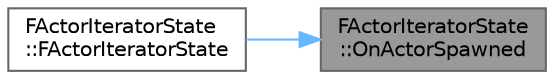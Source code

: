 digraph "FActorIteratorState::OnActorSpawned"
{
 // INTERACTIVE_SVG=YES
 // LATEX_PDF_SIZE
  bgcolor="transparent";
  edge [fontname=Helvetica,fontsize=10,labelfontname=Helvetica,labelfontsize=10];
  node [fontname=Helvetica,fontsize=10,shape=box,height=0.2,width=0.4];
  rankdir="RL";
  Node1 [id="Node000001",label="FActorIteratorState\l::OnActorSpawned",height=0.2,width=0.4,color="gray40", fillcolor="grey60", style="filled", fontcolor="black",tooltip=" "];
  Node1 -> Node2 [id="edge1_Node000001_Node000002",dir="back",color="steelblue1",style="solid",tooltip=" "];
  Node2 [id="Node000002",label="FActorIteratorState\l::FActorIteratorState",height=0.2,width=0.4,color="grey40", fillcolor="white", style="filled",URL="$de/d65/classFActorIteratorState.html#aa6366dce11a363f50497f1adee05f097",tooltip="Default ctor, inits everything."];
}
